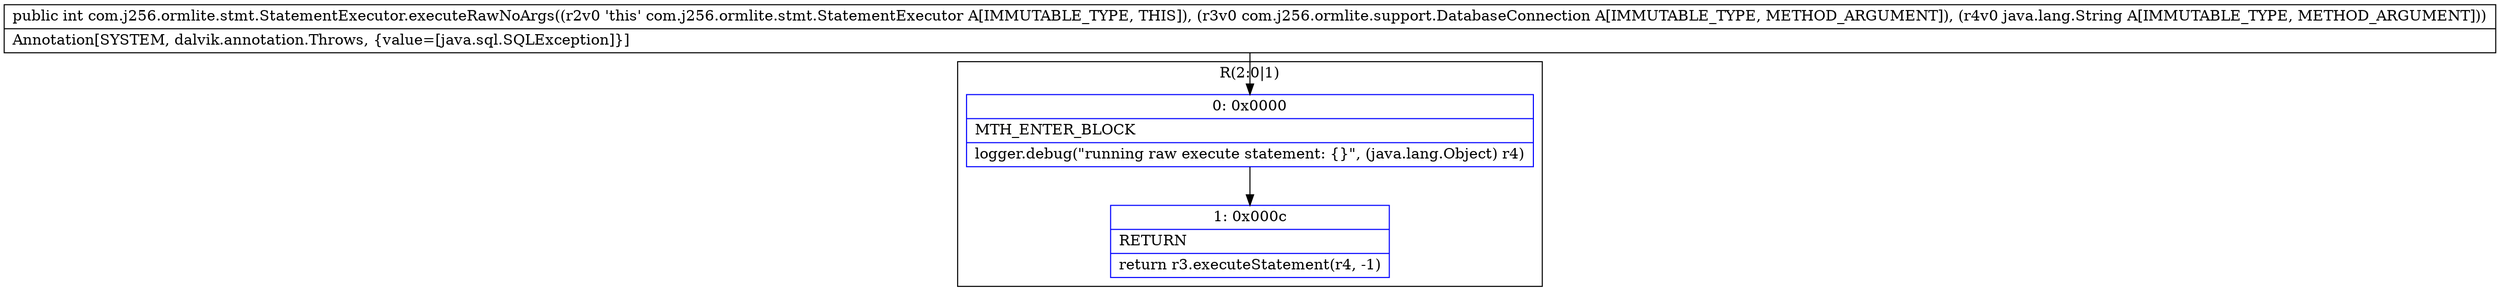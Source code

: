 digraph "CFG forcom.j256.ormlite.stmt.StatementExecutor.executeRawNoArgs(Lcom\/j256\/ormlite\/support\/DatabaseConnection;Ljava\/lang\/String;)I" {
subgraph cluster_Region_1130510077 {
label = "R(2:0|1)";
node [shape=record,color=blue];
Node_0 [shape=record,label="{0\:\ 0x0000|MTH_ENTER_BLOCK\l|logger.debug(\"running raw execute statement: \{\}\", (java.lang.Object) r4)\l}"];
Node_1 [shape=record,label="{1\:\ 0x000c|RETURN\l|return r3.executeStatement(r4, \-1)\l}"];
}
MethodNode[shape=record,label="{public int com.j256.ormlite.stmt.StatementExecutor.executeRawNoArgs((r2v0 'this' com.j256.ormlite.stmt.StatementExecutor A[IMMUTABLE_TYPE, THIS]), (r3v0 com.j256.ormlite.support.DatabaseConnection A[IMMUTABLE_TYPE, METHOD_ARGUMENT]), (r4v0 java.lang.String A[IMMUTABLE_TYPE, METHOD_ARGUMENT]))  | Annotation[SYSTEM, dalvik.annotation.Throws, \{value=[java.sql.SQLException]\}]\l}"];
MethodNode -> Node_0;
Node_0 -> Node_1;
}


